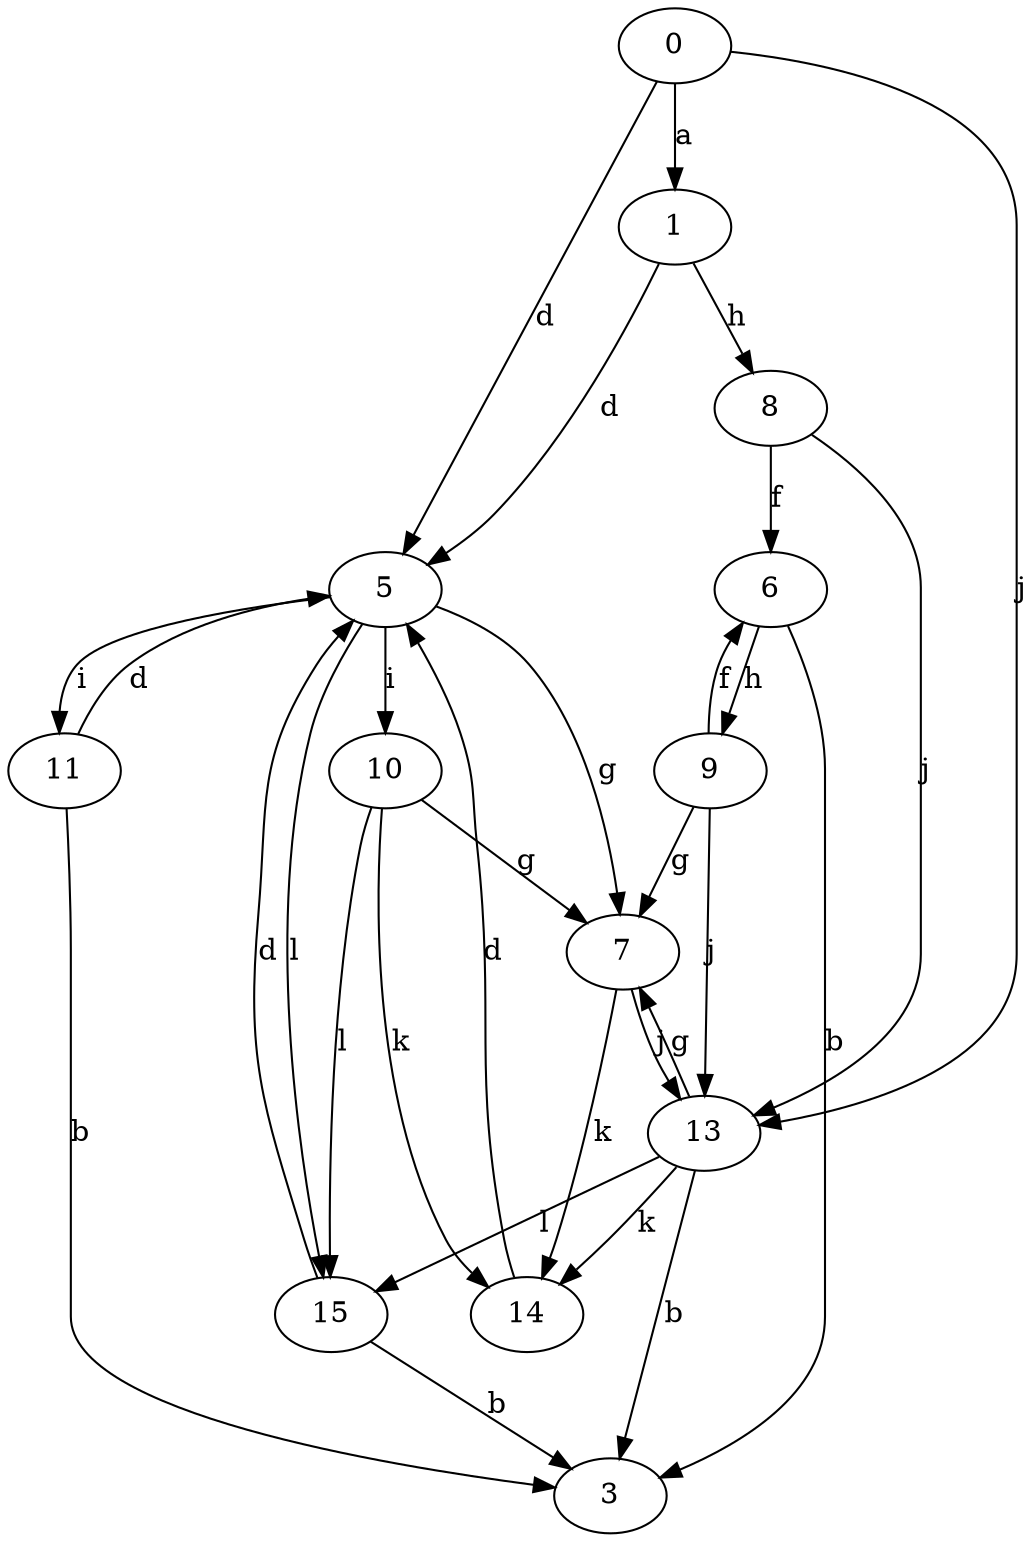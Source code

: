 strict digraph  {
0;
1;
3;
5;
6;
7;
8;
9;
10;
11;
13;
14;
15;
0 -> 1  [label=a];
0 -> 5  [label=d];
0 -> 13  [label=j];
1 -> 5  [label=d];
1 -> 8  [label=h];
5 -> 7  [label=g];
5 -> 10  [label=i];
5 -> 11  [label=i];
5 -> 15  [label=l];
6 -> 3  [label=b];
6 -> 9  [label=h];
7 -> 13  [label=j];
7 -> 14  [label=k];
8 -> 6  [label=f];
8 -> 13  [label=j];
9 -> 6  [label=f];
9 -> 7  [label=g];
9 -> 13  [label=j];
10 -> 7  [label=g];
10 -> 14  [label=k];
10 -> 15  [label=l];
11 -> 3  [label=b];
11 -> 5  [label=d];
13 -> 3  [label=b];
13 -> 7  [label=g];
13 -> 14  [label=k];
13 -> 15  [label=l];
14 -> 5  [label=d];
15 -> 3  [label=b];
15 -> 5  [label=d];
}
